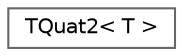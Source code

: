 digraph "Graphical Class Hierarchy"
{
 // INTERACTIVE_SVG=YES
 // LATEX_PDF_SIZE
  bgcolor="transparent";
  edge [fontname=Helvetica,fontsize=10,labelfontname=Helvetica,labelfontsize=10];
  node [fontname=Helvetica,fontsize=10,shape=box,height=0.2,width=0.4];
  rankdir="LR";
  Node0 [id="Node000000",label="TQuat2\< T \>",height=0.2,width=0.4,color="grey40", fillcolor="white", style="filled",URL="$da/d8c/classTQuat2.html",tooltip="Represents a 2D rotation as a complex number (analagous to quaternions)."];
}
